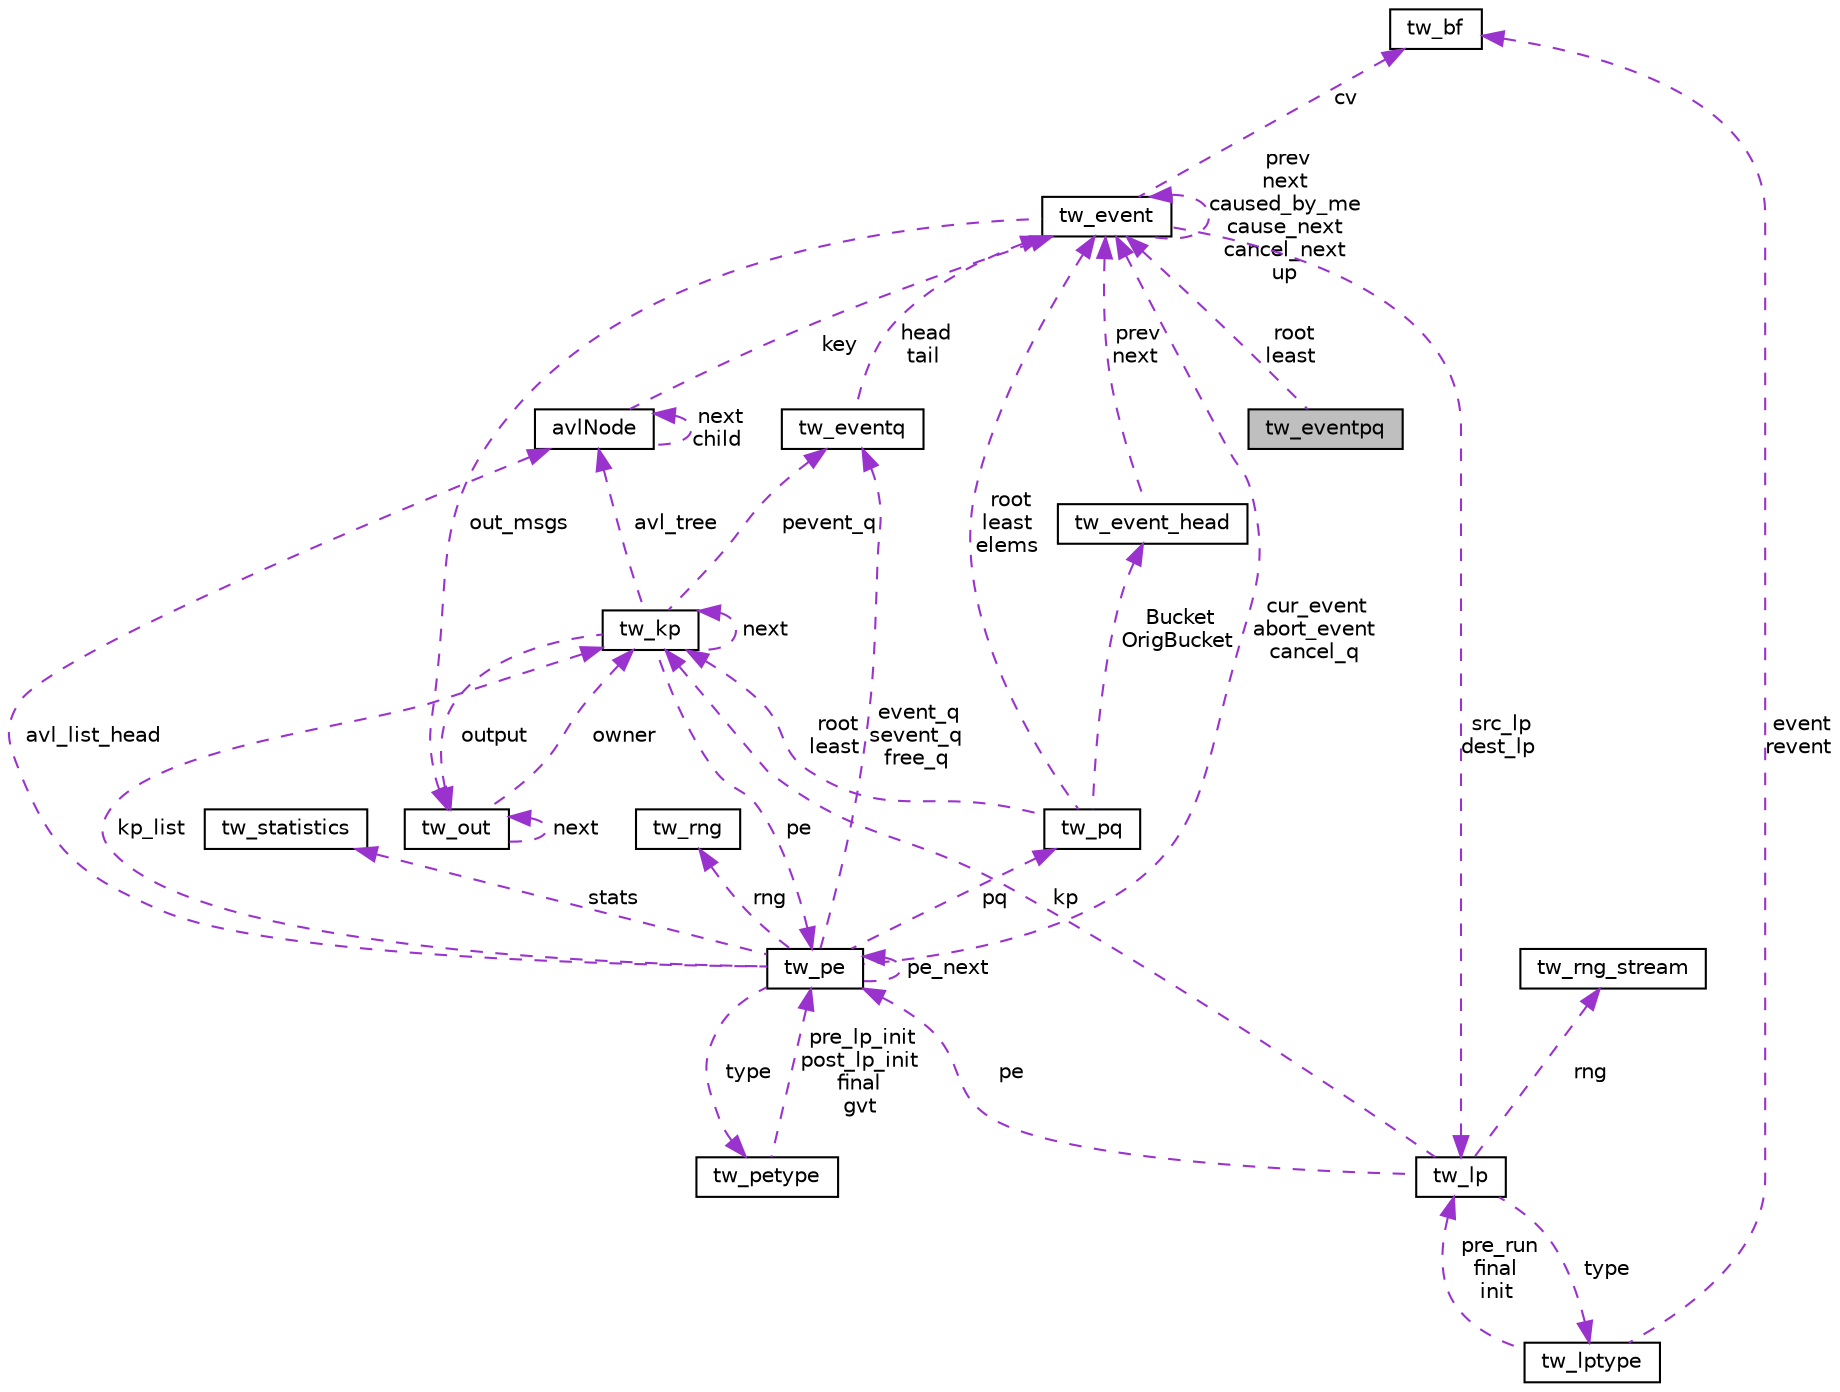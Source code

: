 digraph G
{
  edge [fontname="Helvetica",fontsize="10",labelfontname="Helvetica",labelfontsize="10"];
  node [fontname="Helvetica",fontsize="10",shape=record];
  Node1 [label="tw_eventpq",height=0.2,width=0.4,color="black", fillcolor="grey75", style="filled" fontcolor="black"];
  Node2 -> Node1 [dir="back",color="darkorchid3",fontsize="10",style="dashed",label=" root\nleast" ,fontname="Helvetica"];
  Node2 [label="tw_event",height=0.2,width=0.4,color="black", fillcolor="white", style="filled",URL="$structtw__event.html",tooltip="Event Stucture."];
  Node3 -> Node2 [dir="back",color="darkorchid3",fontsize="10",style="dashed",label=" out_msgs" ,fontname="Helvetica"];
  Node3 [label="tw_out",height=0.2,width=0.4,color="black", fillcolor="white", style="filled",URL="$structtw__out.html",tooltip="Rollback-aware output mechanism."];
  Node3 -> Node3 [dir="back",color="darkorchid3",fontsize="10",style="dashed",label=" next" ,fontname="Helvetica"];
  Node4 -> Node3 [dir="back",color="darkorchid3",fontsize="10",style="dashed",label=" owner" ,fontname="Helvetica"];
  Node4 [label="tw_kp",height=0.2,width=0.4,color="black", fillcolor="white", style="filled",URL="$structtw__kp.html"];
  Node5 -> Node4 [dir="back",color="darkorchid3",fontsize="10",style="dashed",label=" pevent_q" ,fontname="Helvetica"];
  Node5 [label="tw_eventq",height=0.2,width=0.4,color="black", fillcolor="white", style="filled",URL="$structtw__eventq.html"];
  Node2 -> Node5 [dir="back",color="darkorchid3",fontsize="10",style="dashed",label=" head\ntail" ,fontname="Helvetica"];
  Node3 -> Node4 [dir="back",color="darkorchid3",fontsize="10",style="dashed",label=" output" ,fontname="Helvetica"];
  Node6 -> Node4 [dir="back",color="darkorchid3",fontsize="10",style="dashed",label=" avl_tree" ,fontname="Helvetica"];
  Node6 [label="avlNode",height=0.2,width=0.4,color="black", fillcolor="white", style="filled",URL="$structavlNode.html"];
  Node6 -> Node6 [dir="back",color="darkorchid3",fontsize="10",style="dashed",label=" next\nchild" ,fontname="Helvetica"];
  Node2 -> Node6 [dir="back",color="darkorchid3",fontsize="10",style="dashed",label=" key" ,fontname="Helvetica"];
  Node4 -> Node4 [dir="back",color="darkorchid3",fontsize="10",style="dashed",label=" next" ,fontname="Helvetica"];
  Node7 -> Node4 [dir="back",color="darkorchid3",fontsize="10",style="dashed",label=" pe" ,fontname="Helvetica"];
  Node7 [label="tw_pe",height=0.2,width=0.4,color="black", fillcolor="white", style="filled",URL="$structtw__pe.html",tooltip="Holds the entire PE state."];
  Node5 -> Node7 [dir="back",color="darkorchid3",fontsize="10",style="dashed",label=" event_q\nsevent_q\nfree_q" ,fontname="Helvetica"];
  Node8 -> Node7 [dir="back",color="darkorchid3",fontsize="10",style="dashed",label=" stats" ,fontname="Helvetica"];
  Node8 [label="tw_statistics",height=0.2,width=0.4,color="black", fillcolor="white", style="filled",URL="$structtw__statistics.html",tooltip="Statistics tallied over the duration of the simulation."];
  Node9 -> Node7 [dir="back",color="darkorchid3",fontsize="10",style="dashed",label=" type" ,fontname="Helvetica"];
  Node9 [label="tw_petype",height=0.2,width=0.4,color="black", fillcolor="white", style="filled",URL="$structtw__petype.html",tooltip="Virtual Functions for per PE ops."];
  Node7 -> Node9 [dir="back",color="darkorchid3",fontsize="10",style="dashed",label=" pre_lp_init\npost_lp_init\nfinal\ngvt" ,fontname="Helvetica"];
  Node6 -> Node7 [dir="back",color="darkorchid3",fontsize="10",style="dashed",label=" avl_list_head" ,fontname="Helvetica"];
  Node10 -> Node7 [dir="back",color="darkorchid3",fontsize="10",style="dashed",label=" pq" ,fontname="Helvetica"];
  Node10 [label="tw_pq",height=0.2,width=0.4,color="black", fillcolor="white", style="filled",URL="$structtw__pq.html"];
  Node11 -> Node10 [dir="back",color="darkorchid3",fontsize="10",style="dashed",label=" Bucket\nOrigBucket" ,fontname="Helvetica"];
  Node11 [label="tw_event_head",height=0.2,width=0.4,color="black", fillcolor="white", style="filled",URL="$structtw__event__head.html"];
  Node2 -> Node11 [dir="back",color="darkorchid3",fontsize="10",style="dashed",label=" prev\nnext" ,fontname="Helvetica"];
  Node2 -> Node10 [dir="back",color="darkorchid3",fontsize="10",style="dashed",label=" root\nleast\nelems" ,fontname="Helvetica"];
  Node4 -> Node10 [dir="back",color="darkorchid3",fontsize="10",style="dashed",label=" root\nleast" ,fontname="Helvetica"];
  Node2 -> Node7 [dir="back",color="darkorchid3",fontsize="10",style="dashed",label=" cur_event\nabort_event\ncancel_q" ,fontname="Helvetica"];
  Node4 -> Node7 [dir="back",color="darkorchid3",fontsize="10",style="dashed",label=" kp_list" ,fontname="Helvetica"];
  Node7 -> Node7 [dir="back",color="darkorchid3",fontsize="10",style="dashed",label=" pe_next" ,fontname="Helvetica"];
  Node12 -> Node7 [dir="back",color="darkorchid3",fontsize="10",style="dashed",label=" rng" ,fontname="Helvetica"];
  Node12 [label="tw_rng",height=0.2,width=0.4,color="black", fillcolor="white", style="filled",URL="$structtw__rng.html"];
  Node13 -> Node2 [dir="back",color="darkorchid3",fontsize="10",style="dashed",label=" src_lp\ndest_lp" ,fontname="Helvetica"];
  Node13 [label="tw_lp",height=0.2,width=0.4,color="black", fillcolor="white", style="filled",URL="$structtw__lp.html",tooltip="LP State Structure."];
  Node14 -> Node13 [dir="back",color="darkorchid3",fontsize="10",style="dashed",label=" rng" ,fontname="Helvetica"];
  Node14 [label="tw_rng_stream",height=0.2,width=0.4,color="black", fillcolor="white", style="filled",URL="$structtw__rng__stream.html"];
  Node15 -> Node13 [dir="back",color="darkorchid3",fontsize="10",style="dashed",label=" type" ,fontname="Helvetica"];
  Node15 [label="tw_lptype",height=0.2,width=0.4,color="black", fillcolor="white", style="filled",URL="$structtw__lptype.html",tooltip="Function Pointers for ROSS Event Handlers."];
  Node16 -> Node15 [dir="back",color="darkorchid3",fontsize="10",style="dashed",label=" event\nrevent" ,fontname="Helvetica"];
  Node16 [label="tw_bf",height=0.2,width=0.4,color="black", fillcolor="white", style="filled",URL="$structtw__bf.html",tooltip="Reverse Computation Bitfield."];
  Node13 -> Node15 [dir="back",color="darkorchid3",fontsize="10",style="dashed",label=" pre_run\nfinal\ninit" ,fontname="Helvetica"];
  Node4 -> Node13 [dir="back",color="darkorchid3",fontsize="10",style="dashed",label=" kp" ,fontname="Helvetica"];
  Node7 -> Node13 [dir="back",color="darkorchid3",fontsize="10",style="dashed",label=" pe" ,fontname="Helvetica"];
  Node16 -> Node2 [dir="back",color="darkorchid3",fontsize="10",style="dashed",label=" cv" ,fontname="Helvetica"];
  Node2 -> Node2 [dir="back",color="darkorchid3",fontsize="10",style="dashed",label=" prev\nnext\ncaused_by_me\ncause_next\ncancel_next\nup" ,fontname="Helvetica"];
}
